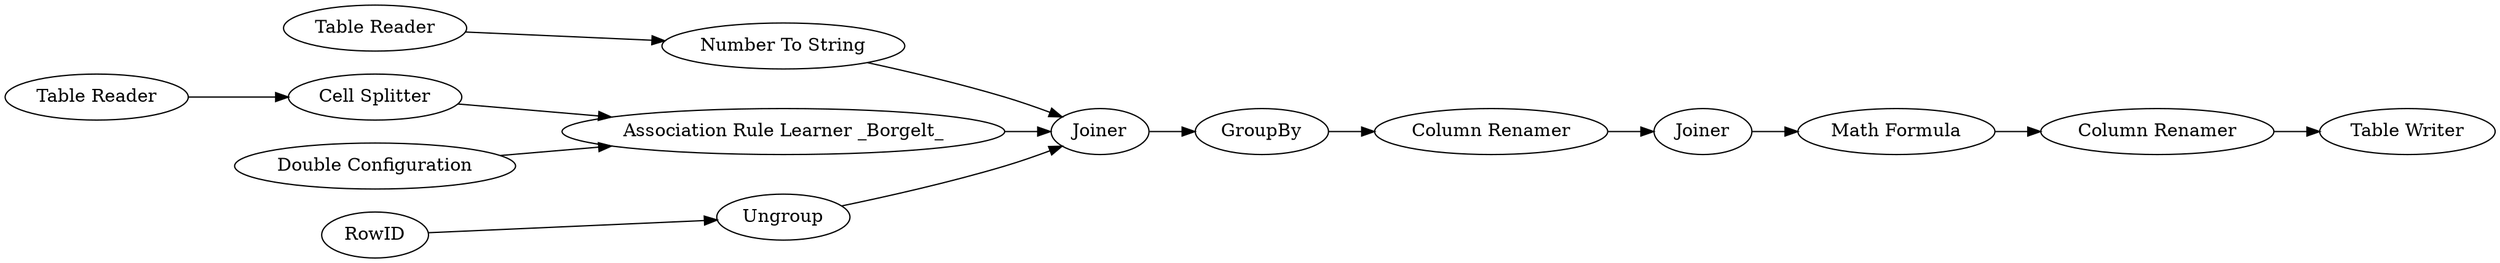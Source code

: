 digraph {
	116 -> 113
	113 -> 118
	122 -> 115
	129 -> 122
	110 -> 115
	117 -> 116
	31 -> 33
	123 -> 110
	33 -> 115
	118 -> 127
	124 -> 110
	115 -> 35
	128 -> 123
	35 -> 117
	113 [label="Math Formula"]
	110 [label="Association Rule Learner _Borgelt_"]
	35 [label=GroupBy]
	123 [label="Cell Splitter"]
	115 [label=Joiner]
	31 [label=RowID]
	118 [label="Column Renamer"]
	127 [label="Table Writer"]
	116 [label=Joiner]
	129 [label="Table Reader"]
	124 [label="Double Configuration"]
	122 [label="Number To String"]
	33 [label=Ungroup]
	117 [label="Column Renamer"]
	128 [label="Table Reader"]
	rankdir=LR
}

